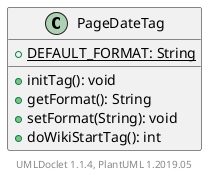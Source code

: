 @startuml

    class PageDateTag [[PageDateTag.html]] {
        {static} +DEFAULT_FORMAT: String
        +initTag(): void
        +getFormat(): String
        +setFormat(String): void
        +doWikiStartTag(): int
    }


    center footer UMLDoclet 1.1.4, PlantUML 1.2019.05
@enduml
